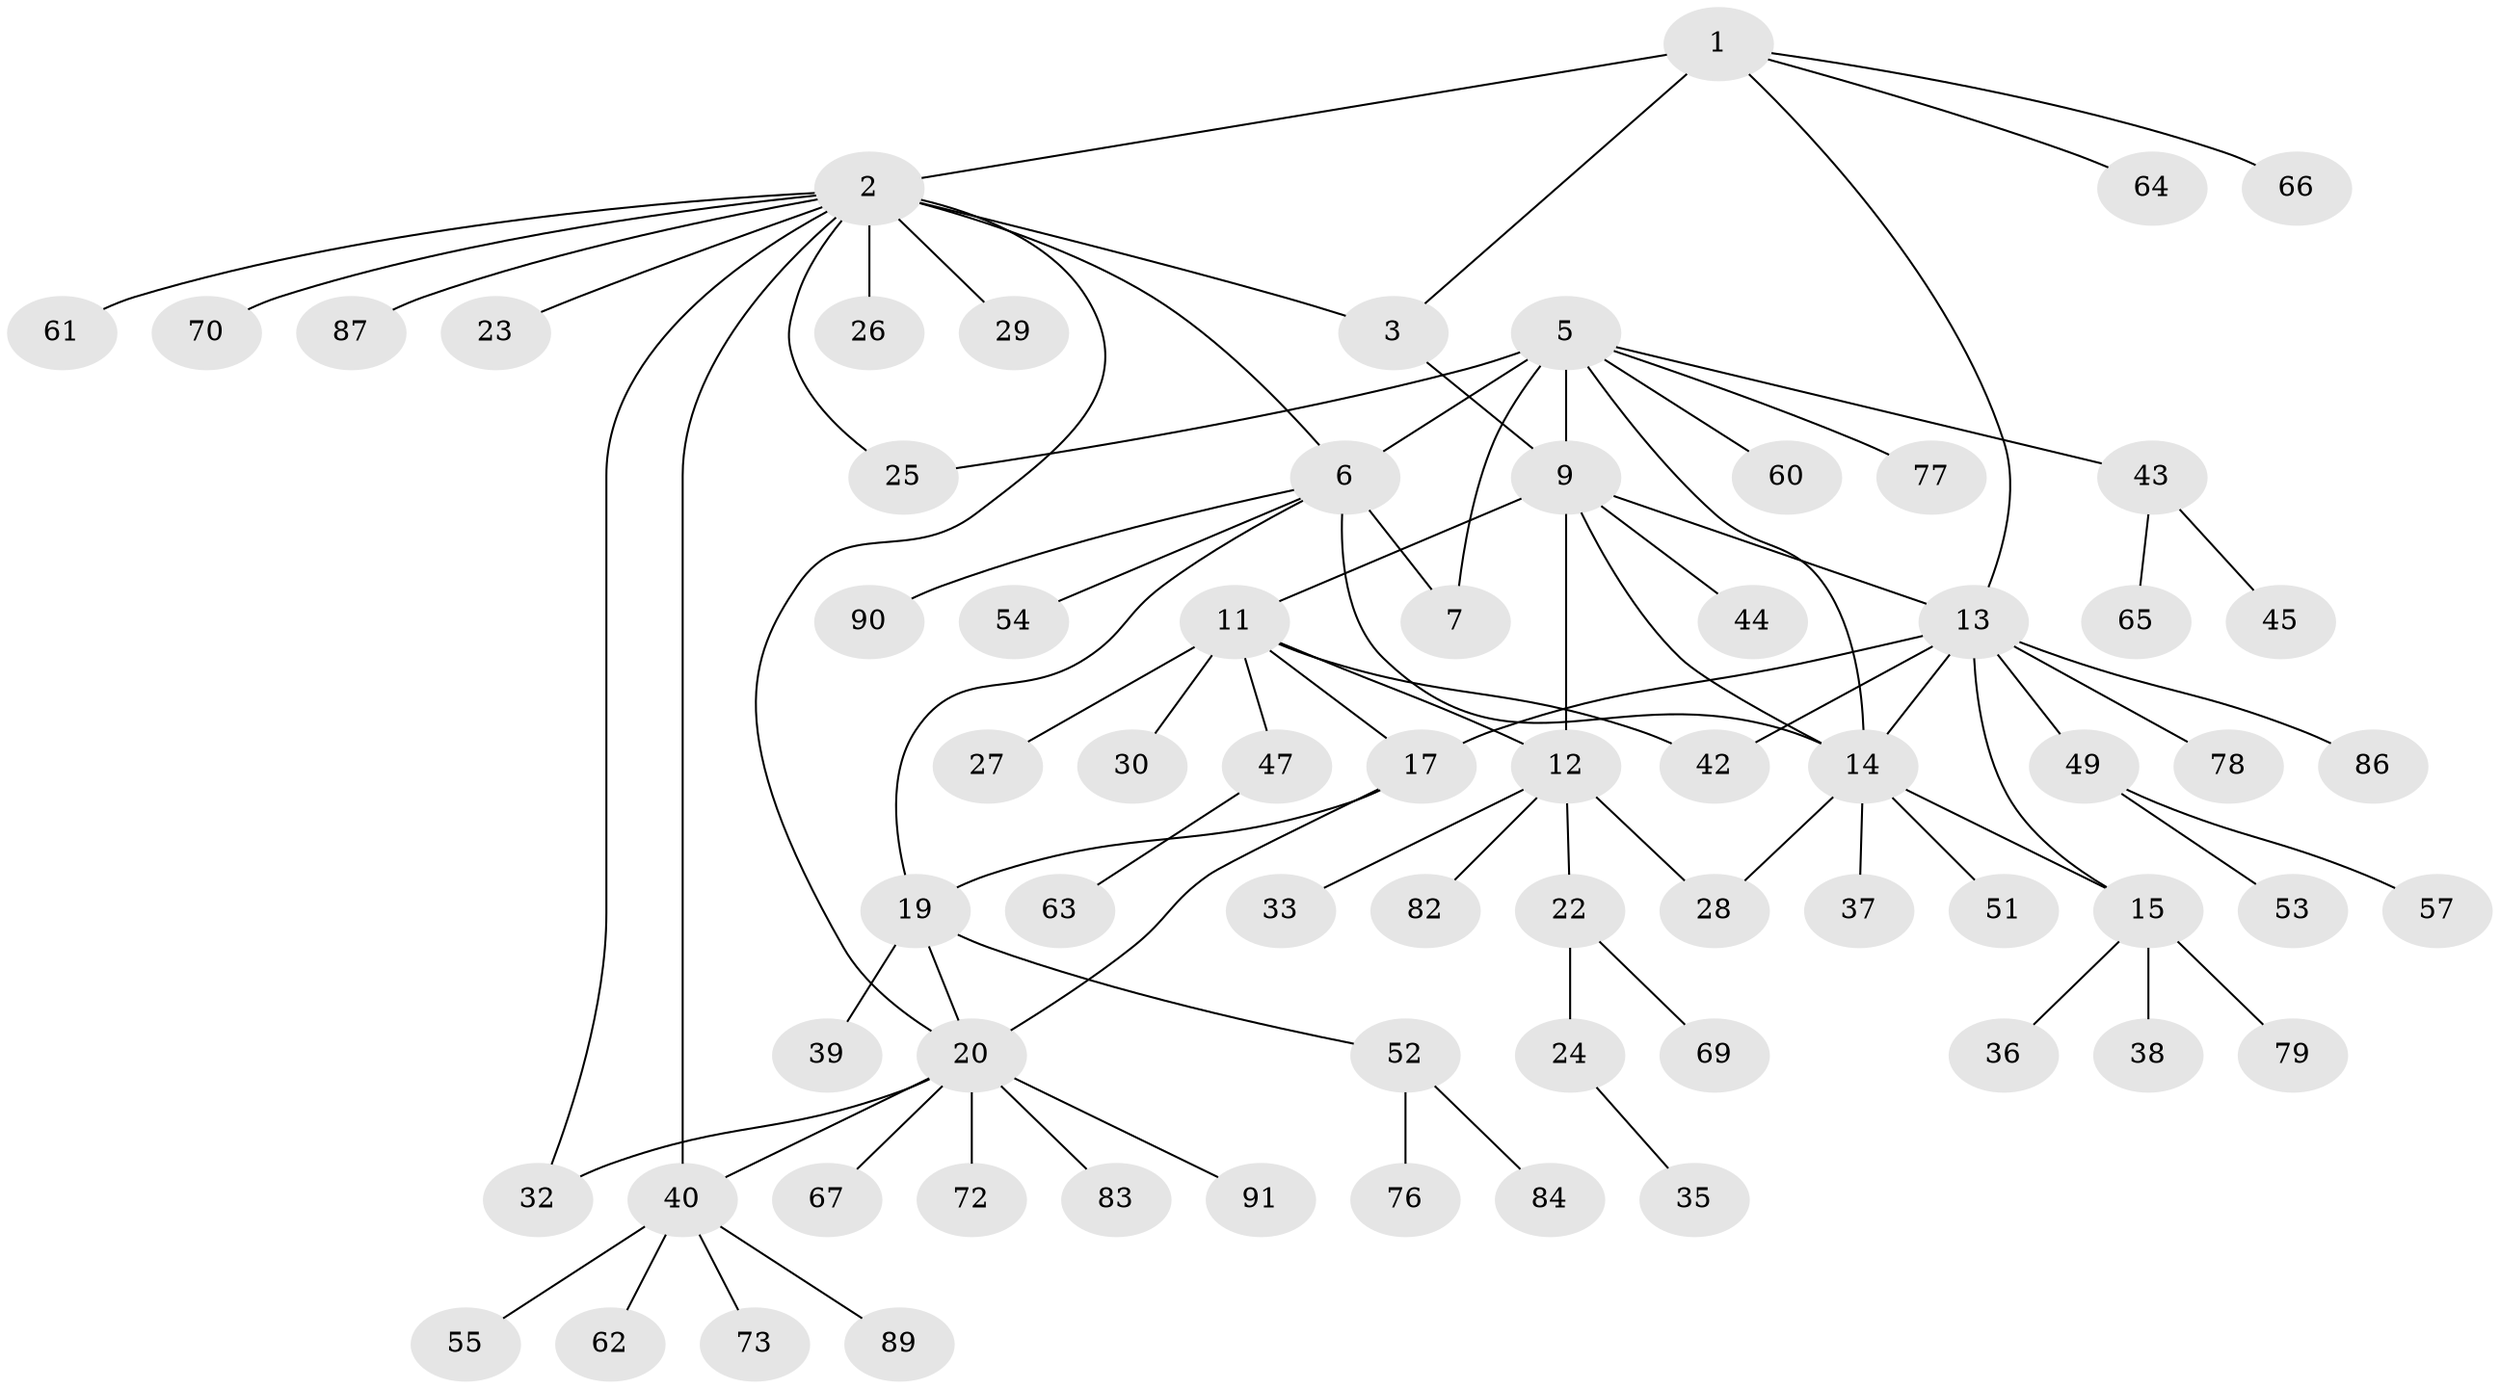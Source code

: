 // Generated by graph-tools (version 1.1) at 2025/24/03/03/25 07:24:17]
// undirected, 68 vertices, 85 edges
graph export_dot {
graph [start="1"]
  node [color=gray90,style=filled];
  1 [super="+46"];
  2 [super="+4"];
  3;
  5 [super="+21"];
  6 [super="+8"];
  7;
  9 [super="+10"];
  11 [super="+85"];
  12 [super="+34"];
  13 [super="+80"];
  14 [super="+16"];
  15 [super="+75"];
  17 [super="+18"];
  19 [super="+41"];
  20 [super="+31"];
  22 [super="+68"];
  23;
  24;
  25;
  26 [super="+59"];
  27;
  28;
  29;
  30 [super="+71"];
  32;
  33;
  35;
  36;
  37 [super="+48"];
  38;
  39;
  40 [super="+58"];
  42;
  43 [super="+81"];
  44;
  45;
  47;
  49 [super="+50"];
  51;
  52 [super="+56"];
  53;
  54;
  55 [super="+74"];
  57;
  60;
  61;
  62;
  63;
  64;
  65;
  66;
  67;
  69;
  70;
  72;
  73;
  76;
  77 [super="+88"];
  78;
  79;
  82;
  83;
  84;
  86;
  87;
  89;
  90;
  91;
  1 -- 2 [weight=2];
  1 -- 3;
  1 -- 13;
  1 -- 64;
  1 -- 66;
  2 -- 3 [weight=2];
  2 -- 20;
  2 -- 23;
  2 -- 25;
  2 -- 26;
  2 -- 29;
  2 -- 32;
  2 -- 61;
  2 -- 70;
  2 -- 87;
  2 -- 40;
  2 -- 6;
  3 -- 9;
  5 -- 6 [weight=2];
  5 -- 7;
  5 -- 25;
  5 -- 43;
  5 -- 60;
  5 -- 9;
  5 -- 77;
  5 -- 14;
  6 -- 7 [weight=2];
  6 -- 19;
  6 -- 54;
  6 -- 14;
  6 -- 90;
  9 -- 11 [weight=2];
  9 -- 12 [weight=2];
  9 -- 14;
  9 -- 44;
  9 -- 13;
  11 -- 12;
  11 -- 17;
  11 -- 27;
  11 -- 30;
  11 -- 42;
  11 -- 47;
  12 -- 22;
  12 -- 28;
  12 -- 33;
  12 -- 82;
  13 -- 14 [weight=2];
  13 -- 15;
  13 -- 17;
  13 -- 42;
  13 -- 49;
  13 -- 78;
  13 -- 86;
  14 -- 15 [weight=2];
  14 -- 37;
  14 -- 51;
  14 -- 28;
  15 -- 36;
  15 -- 38;
  15 -- 79;
  17 -- 19 [weight=2];
  17 -- 20 [weight=2];
  19 -- 20;
  19 -- 39;
  19 -- 52;
  20 -- 32;
  20 -- 67;
  20 -- 72;
  20 -- 83;
  20 -- 91;
  20 -- 40;
  22 -- 24;
  22 -- 69;
  24 -- 35;
  40 -- 55;
  40 -- 62;
  40 -- 89;
  40 -- 73;
  43 -- 45;
  43 -- 65;
  47 -- 63;
  49 -- 53;
  49 -- 57;
  52 -- 76;
  52 -- 84;
}
